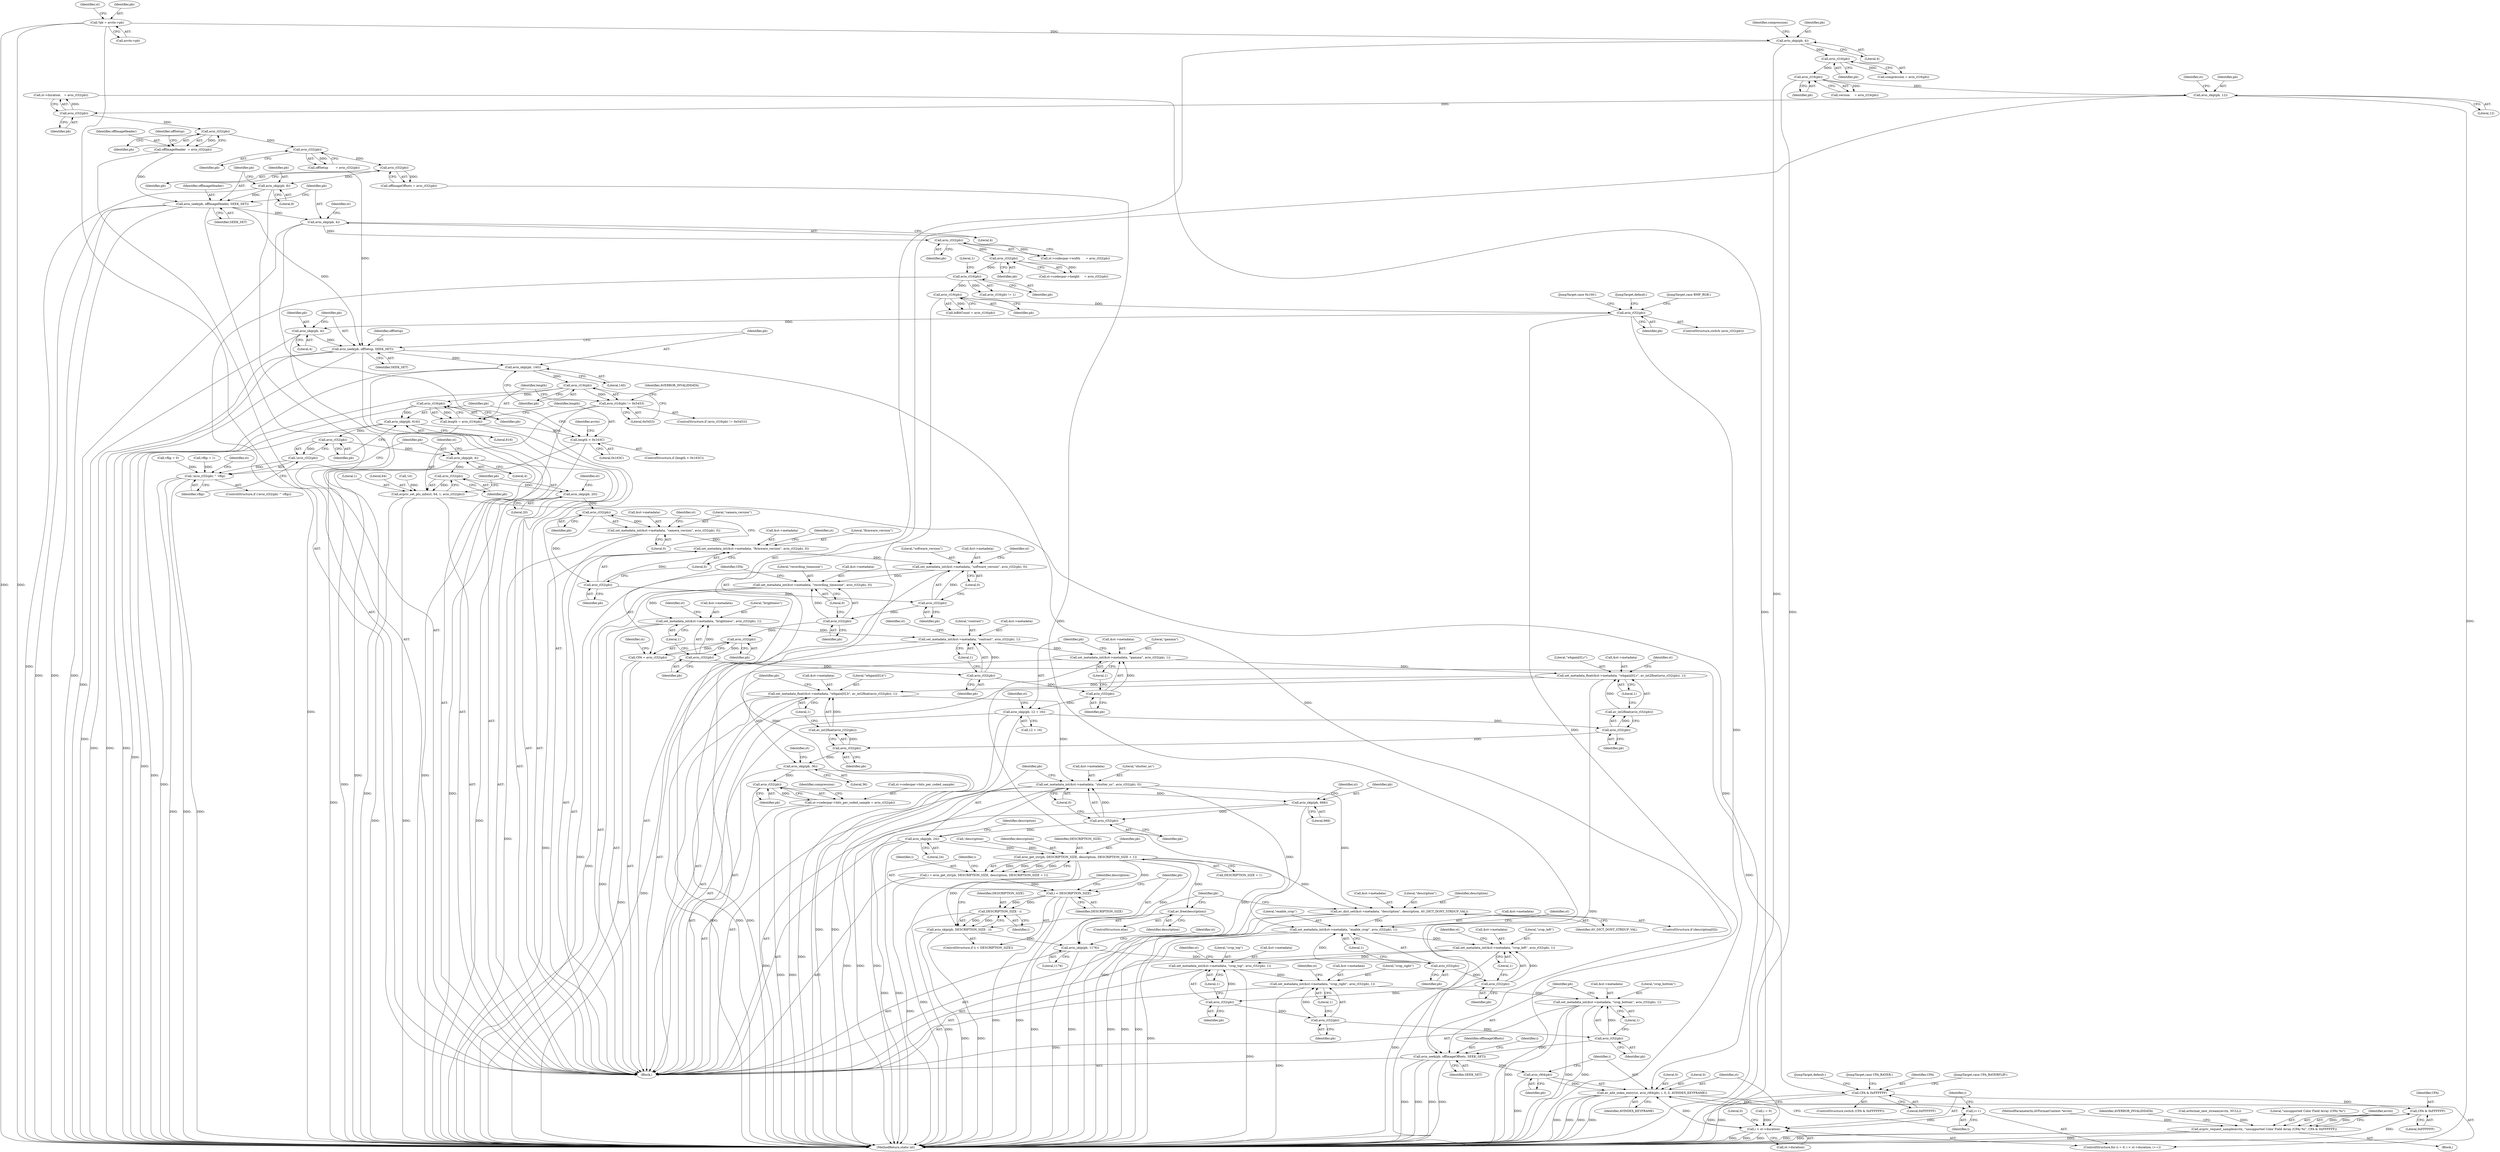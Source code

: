 digraph "1_FFmpeg_7e80b63ecd259d69d383623e75b318bf2bd491f6@pointer" {
"1000308" [label="(Call,avio_skip(pb, 4))"];
"1000278" [label="(Call,avio_rl32(pb))"];
"1000252" [label="(Call,avio_rl16(pb))"];
"1000245" [label="(Call,avio_rl16(pb))"];
"1000241" [label="(Call,avio_rl32(pb))"];
"1000233" [label="(Call,avio_rl32(pb))"];
"1000224" [label="(Call,avio_skip(pb, 4))"];
"1000220" [label="(Call,avio_seek(pb, offImageHeader, SEEK_SET))"];
"1000217" [label="(Call,avio_skip(pb, 8))"];
"1000215" [label="(Call,avio_rl32(pb))"];
"1000211" [label="(Call,avio_rl32(pb))"];
"1000207" [label="(Call,avio_rl32(pb))"];
"1000203" [label="(Call,avio_rl32(pb))"];
"1000196" [label="(Call,avio_skip(pb, 12))"];
"1000183" [label="(Call,avio_rl16(pb))"];
"1000179" [label="(Call,avio_rl16(pb))"];
"1000174" [label="(Call,avio_skip(pb, 4))"];
"1000125" [label="(Call,*pb = avctx->pb)"];
"1000205" [label="(Call,offImageHeader  = avio_rl32(pb))"];
"1000311" [label="(Call,avio_seek(pb, offSetup, SEEK_SET))"];
"1000315" [label="(Call,avio_skip(pb, 140))"];
"1000320" [label="(Call,avio_rl16(pb))"];
"1000319" [label="(Call,avio_rl16(pb) != 0x5453)"];
"1000327" [label="(Call,avio_rl16(pb))"];
"1000325" [label="(Call,length = avio_rl16(pb))"];
"1000330" [label="(Call,length < 0x163C)"];
"1000339" [label="(Call,avio_skip(pb, 616))"];
"1000345" [label="(Call,avio_rl32(pb))"];
"1000344" [label="(Call,!avio_rl32(pb))"];
"1000343" [label="(Call,!avio_rl32(pb) ^ vflip)"];
"1000364" [label="(Call,avio_skip(pb, 4))"];
"1000371" [label="(Call,avio_rl32(pb))"];
"1000367" [label="(Call,avpriv_set_pts_info(st, 64, 1, avio_rl32(pb)))"];
"1000764" [label="(Call,av_add_index_entry(st, avio_rl64(pb), i, 0, 0, AVINDEX_KEYFRAME))"];
"1000762" [label="(Call,i++)"];
"1000757" [label="(Call,i < st->duration)"];
"1000373" [label="(Call,avio_skip(pb, 20))"];
"1000382" [label="(Call,avio_rl32(pb))"];
"1000376" [label="(Call,set_metadata_int(&st->metadata, \"camera_version\", avio_rl32(pb), 0))"];
"1000385" [label="(Call,set_metadata_int(&st->metadata, \"firmware_version\", avio_rl32(pb), 0))"];
"1000394" [label="(Call,set_metadata_int(&st->metadata, \"software_version\", avio_rl32(pb), 0))"];
"1000403" [label="(Call,set_metadata_int(&st->metadata, \"recording_timezone\", avio_rl32(pb), 0))"];
"1000416" [label="(Call,set_metadata_int(&st->metadata, \"brightness\", avio_rl32(pb), 1))"];
"1000425" [label="(Call,set_metadata_int(&st->metadata, \"contrast\", avio_rl32(pb), 1))"];
"1000434" [label="(Call,set_metadata_int(&st->metadata, \"gamma\", avio_rl32(pb), 1))"];
"1000448" [label="(Call,set_metadata_float(&st->metadata, \"wbgain[0].r\", av_int2float(avio_rl32(pb)), 1))"];
"1000458" [label="(Call,set_metadata_float(&st->metadata, \"wbgain[0].b\", av_int2float(avio_rl32(pb)), 1))"];
"1000644" [label="(Call,set_metadata_int(&st->metadata, \"shutter_ns\", avio_rl32(pb), 0))"];
"1000690" [label="(Call,av_dict_set(&st->metadata, \"description\", description, AV_DICT_DONT_STRDUP_VAL))"];
"1000704" [label="(Call,set_metadata_int(&st->metadata, \"enable_crop\", avio_rl32(pb), 1))"];
"1000713" [label="(Call,set_metadata_int(&st->metadata, \"crop_left\", avio_rl32(pb), 1))"];
"1000722" [label="(Call,set_metadata_int(&st->metadata, \"crop_top\", avio_rl32(pb), 1))"];
"1000731" [label="(Call,set_metadata_int(&st->metadata, \"crop_right\", avio_rl32(pb), 1))"];
"1000740" [label="(Call,set_metadata_int(&st->metadata, \"crop_bottom\", avio_rl32(pb), 1))"];
"1000391" [label="(Call,avio_rl32(pb))"];
"1000400" [label="(Call,avio_rl32(pb))"];
"1000409" [label="(Call,avio_rl32(pb))"];
"1000414" [label="(Call,avio_rl32(pb))"];
"1000412" [label="(Call,CFA = avio_rl32(pb))"];
"1000550" [label="(Call,CFA & 0xFFFFFF)"];
"1000628" [label="(Call,CFA & 0xFFFFFF)"];
"1000625" [label="(Call,avpriv_request_sample(avctx, \"unsupported Color Field Array (CFA) %i\", CFA & 0xFFFFFF))"];
"1000422" [label="(Call,avio_rl32(pb))"];
"1000431" [label="(Call,avio_rl32(pb))"];
"1000440" [label="(Call,avio_rl32(pb))"];
"1000443" [label="(Call,avio_skip(pb, 12 + 16))"];
"1000455" [label="(Call,avio_rl32(pb))"];
"1000454" [label="(Call,av_int2float(avio_rl32(pb)))"];
"1000465" [label="(Call,avio_rl32(pb))"];
"1000464" [label="(Call,av_int2float(avio_rl32(pb)))"];
"1000468" [label="(Call,avio_skip(pb, 36))"];
"1000477" [label="(Call,avio_rl32(pb))"];
"1000471" [label="(Call,st->codecpar->bits_per_coded_sample = avio_rl32(pb))"];
"1000641" [label="(Call,avio_skip(pb, 668))"];
"1000650" [label="(Call,avio_rl32(pb))"];
"1000653" [label="(Call,avio_skip(pb, 24))"];
"1000670" [label="(Call,avio_get_str(pb, DESCRIPTION_SIZE, description, DESCRIPTION_SIZE + 1))"];
"1000668" [label="(Call,i = avio_get_str(pb, DESCRIPTION_SIZE, description, DESCRIPTION_SIZE + 1))"];
"1000678" [label="(Call,i < DESCRIPTION_SIZE)"];
"1000683" [label="(Call,DESCRIPTION_SIZE - i)"];
"1000681" [label="(Call,avio_skip(pb, DESCRIPTION_SIZE - i))"];
"1000701" [label="(Call,avio_skip(pb, 1176))"];
"1000710" [label="(Call,avio_rl32(pb))"];
"1000719" [label="(Call,avio_rl32(pb))"];
"1000728" [label="(Call,avio_rl32(pb))"];
"1000737" [label="(Call,avio_rl32(pb))"];
"1000746" [label="(Call,avio_rl32(pb))"];
"1000749" [label="(Call,avio_seek(pb, offImageOffsets, SEEK_SET))"];
"1000766" [label="(Call,avio_rl64(pb))"];
"1000699" [label="(Call,av_free(description))"];
"1000365" [label="(Identifier,pb)"];
"1000711" [label="(Identifier,pb)"];
"1000326" [label="(Identifier,length)"];
"1000382" [label="(Call,avio_rl32(pb))"];
"1000723" [label="(Call,&st->metadata)"];
"1000453" [label="(Literal,\"wbgain[0].r\")"];
"1000391" [label="(Call,avio_rl32(pb))"];
"1000699" [label="(Call,av_free(description))"];
"1000681" [label="(Call,avio_skip(pb, DESCRIPTION_SIZE - i))"];
"1000753" [label="(ControlStructure,for (i = 0; i < st->duration; i++))"];
"1000401" [label="(Identifier,pb)"];
"1000308" [label="(Call,avio_skip(pb, 4))"];
"1000477" [label="(Call,avio_rl32(pb))"];
"1000199" [label="(Call,st->duration    = avio_rl32(pb))"];
"1000672" [label="(Identifier,DESCRIPTION_SIZE)"];
"1000235" [label="(Call,st->codecpar->height     = avio_rl32(pb))"];
"1000464" [label="(Call,av_int2float(avio_rl32(pb)))"];
"1000340" [label="(Identifier,pb)"];
"1000469" [label="(Identifier,pb)"];
"1000197" [label="(Identifier,pb)"];
"1000298" [label="(Call,vflip = 1)"];
"1000371" [label="(Call,avio_rl32(pb))"];
"1000375" [label="(Literal,20)"];
"1000286" [label="(JumpTarget,case 0x100:)"];
"1000180" [label="(Identifier,pb)"];
"1000402" [label="(Literal,0)"];
"1000449" [label="(Call,&st->metadata)"];
"1000127" [label="(Call,avctx->pb)"];
"1000551" [label="(Identifier,CFA)"];
"1000764" [label="(Call,av_add_index_entry(st, avio_rl64(pb), i, 0, 0, AVINDEX_KEYFRAME))"];
"1000451" [label="(Identifier,st)"];
"1000680" [label="(Identifier,DESCRIPTION_SIZE)"];
"1000686" [label="(ControlStructure,if (description[0]))"];
"1000207" [label="(Call,avio_rl32(pb))"];
"1000628" [label="(Call,CFA & 0xFFFFFF)"];
"1000230" [label="(Identifier,st)"];
"1000376" [label="(Call,set_metadata_int(&st->metadata, \"camera_version\", avio_rl32(pb), 0))"];
"1000739" [label="(Literal,1)"];
"1000176" [label="(Literal,4)"];
"1000684" [label="(Identifier,DESCRIPTION_SIZE)"];
"1000691" [label="(Call,&st->metadata)"];
"1000345" [label="(Call,avio_rl32(pb))"];
"1000383" [label="(Identifier,pb)"];
"1000377" [label="(Call,&st->metadata)"];
"1000741" [label="(Call,&st->metadata)"];
"1000470" [label="(Literal,36)"];
"1000175" [label="(Identifier,pb)"];
"1000352" [label="(Identifier,st)"];
"1000713" [label="(Call,set_metadata_int(&st->metadata, \"crop_left\", avio_rl32(pb), 1))"];
"1000734" [label="(Identifier,st)"];
"1000752" [label="(Identifier,SEEK_SET)"];
"1000313" [label="(Identifier,offSetup)"];
"1000415" [label="(Identifier,pb)"];
"1000218" [label="(Identifier,pb)"];
"1000403" [label="(Call,set_metadata_int(&st->metadata, \"recording_timezone\", avio_rl32(pb), 0))"];
"1000330" [label="(Call,length < 0x163C)"];
"1000444" [label="(Identifier,pb)"];
"1000771" [label="(Identifier,AVINDEX_KEYFRAME)"];
"1000749" [label="(Call,avio_seek(pb, offImageOffsets, SEEK_SET))"];
"1000122" [label="(MethodParameterIn,AVFormatContext *avctx)"];
"1000702" [label="(Identifier,pb)"];
"1000712" [label="(Literal,1)"];
"1000688" [label="(Identifier,description)"];
"1000445" [label="(Call,12 + 16)"];
"1000309" [label="(Identifier,pb)"];
"1000314" [label="(Identifier,SEEK_SET)"];
"1000748" [label="(Literal,1)"];
"1000703" [label="(Literal,1176)"];
"1000632" [label="(Identifier,AVERROR_INVALIDDATA)"];
"1000433" [label="(Literal,1)"];
"1000226" [label="(Literal,4)"];
"1000206" [label="(Identifier,offImageHeader)"];
"1000736" [label="(Literal,\"crop_right\")"];
"1000625" [label="(Call,avpriv_request_sample(avctx, \"unsupported Color Field Array (CFA) %i\", CFA & 0xFFFFFF))"];
"1000466" [label="(Identifier,pb)"];
"1000751" [label="(Identifier,offImageOffsets)"];
"1000437" [label="(Identifier,st)"];
"1000277" [label="(ControlStructure,switch (avio_rl32(pb)))"];
"1000705" [label="(Call,&st->metadata)"];
"1000650" [label="(Call,avio_rl32(pb))"];
"1000125" [label="(Call,*pb = avctx->pb)"];
"1000683" [label="(Call,DESCRIPTION_SIZE - i)"];
"1000645" [label="(Call,&st->metadata)"];
"1000455" [label="(Call,avio_rl32(pb))"];
"1000757" [label="(Call,i < st->duration)"];
"1000204" [label="(Identifier,pb)"];
"1000302" [label="(JumpTarget,default:)"];
"1000454" [label="(Call,av_int2float(avio_rl32(pb)))"];
"1000179" [label="(Call,avio_rl16(pb))"];
"1000461" [label="(Identifier,st)"];
"1000421" [label="(Literal,\"brightness\")"];
"1000435" [label="(Call,&st->metadata)"];
"1000630" [label="(Literal,0xFFFFFF)"];
"1000770" [label="(Literal,0)"];
"1000478" [label="(Identifier,pb)"];
"1000144" [label="(Call,avformat_new_stream(avctx, NULL))"];
"1000212" [label="(Identifier,pb)"];
"1000205" [label="(Call,offImageHeader  = avio_rl32(pb))"];
"1000174" [label="(Call,avio_skip(pb, 4))"];
"1000253" [label="(Identifier,pb)"];
"1000311" [label="(Call,avio_seek(pb, offSetup, SEEK_SET))"];
"1000769" [label="(Literal,0)"];
"1000178" [label="(Identifier,compression)"];
"1000413" [label="(Identifier,CFA)"];
"1000319" [label="(Call,avio_rl16(pb) != 0x5453)"];
"1000766" [label="(Call,avio_rl64(pb))"];
"1000422" [label="(Call,avio_rl32(pb))"];
"1000716" [label="(Identifier,st)"];
"1000677" [label="(ControlStructure,if (i < DESCRIPTION_SIZE))"];
"1000774" [label="(MethodReturn,static int)"];
"1000428" [label="(Identifier,st)"];
"1000432" [label="(Identifier,pb)"];
"1000346" [label="(Identifier,pb)"];
"1000746" [label="(Call,avio_rl32(pb))"];
"1000322" [label="(Literal,0x5453)"];
"1000434" [label="(Call,set_metadata_int(&st->metadata, \"gamma\", avio_rl32(pb), 1))"];
"1000459" [label="(Call,&st->metadata)"];
"1000370" [label="(Literal,1)"];
"1000227" [label="(Call,st->codecpar->width      = avio_rl32(pb))"];
"1000216" [label="(Identifier,pb)"];
"1000366" [label="(Literal,4)"];
"1000550" [label="(Call,CFA & 0xFFFFFF)"];
"1000246" [label="(Identifier,pb)"];
"1000224" [label="(Call,avio_skip(pb, 4))"];
"1000222" [label="(Identifier,offImageHeader)"];
"1000481" [label="(Identifier,compression)"];
"1000217" [label="(Call,avio_skip(pb, 8))"];
"1000344" [label="(Call,!avio_rl32(pb))"];
"1000697" [label="(Identifier,AV_DICT_DONT_STRDUP_VAL)"];
"1000730" [label="(Literal,1)"];
"1000642" [label="(Identifier,pb)"];
"1000671" [label="(Identifier,pb)"];
"1000201" [label="(Identifier,st)"];
"1000674" [label="(Call,DESCRIPTION_SIZE + 1)"];
"1000669" [label="(Identifier,i)"];
"1000234" [label="(Identifier,pb)"];
"1000209" [label="(Call,offSetup        = avio_rl32(pb))"];
"1000682" [label="(Identifier,pb)"];
"1000329" [label="(ControlStructure,if (length < 0x163C))"];
"1000719" [label="(Call,avio_rl32(pb))"];
"1000393" [label="(Literal,0)"];
"1000731" [label="(Call,set_metadata_int(&st->metadata, \"crop_right\", avio_rl32(pb), 1))"];
"1000143" [label="(Identifier,st)"];
"1000589" [label="(JumpTarget,case CFA_BAYERFLIP:)"];
"1000386" [label="(Call,&st->metadata)"];
"1000430" [label="(Literal,\"contrast\")"];
"1000126" [label="(Identifier,pb)"];
"1000373" [label="(Call,avio_skip(pb, 20))"];
"1000710" [label="(Call,avio_rl32(pb))"];
"1000474" [label="(Identifier,st)"];
"1000448" [label="(Call,set_metadata_float(&st->metadata, \"wbgain[0].r\", av_int2float(avio_rl32(pb)), 1))"];
"1000765" [label="(Identifier,st)"];
"1000750" [label="(Identifier,pb)"];
"1000417" [label="(Call,&st->metadata)"];
"1000695" [label="(Literal,\"description\")"];
"1000414" [label="(Call,avio_rl32(pb))"];
"1000324" [label="(Identifier,AVERROR_INVALIDDATA)"];
"1000740" [label="(Call,set_metadata_int(&st->metadata, \"crop_bottom\", avio_rl32(pb), 1))"];
"1000385" [label="(Call,set_metadata_int(&st->metadata, \"firmware_version\", avio_rl32(pb), 0))"];
"1000184" [label="(Identifier,pb)"];
"1000644" [label="(Call,set_metadata_int(&st->metadata, \"shutter_ns\", avio_rl32(pb), 0))"];
"1000312" [label="(Identifier,pb)"];
"1000767" [label="(Identifier,pb)"];
"1000763" [label="(Identifier,i)"];
"1000463" [label="(Literal,\"wbgain[0].b\")"];
"1000439" [label="(Literal,\"gamma\")"];
"1000443" [label="(Call,avio_skip(pb, 12 + 16))"];
"1000395" [label="(Call,&st->metadata)"];
"1000279" [label="(Identifier,pb)"];
"1000368" [label="(Identifier,st)"];
"1000244" [label="(Call,avio_rl16(pb) != 1)"];
"1000690" [label="(Call,av_dict_set(&st->metadata, \"description\", description, AV_DICT_DONT_STRDUP_VAL))"];
"1000663" [label="(Call,!description)"];
"1000685" [label="(Identifier,i)"];
"1000392" [label="(Identifier,pb)"];
"1000221" [label="(Identifier,pb)"];
"1000315" [label="(Call,avio_skip(pb, 140))"];
"1000332" [label="(Literal,0x163C)"];
"1000425" [label="(Call,set_metadata_int(&st->metadata, \"contrast\", avio_rl32(pb), 1))"];
"1000696" [label="(Identifier,description)"];
"1000722" [label="(Call,set_metadata_int(&st->metadata, \"crop_top\", avio_rl32(pb), 1))"];
"1000325" [label="(Call,length = avio_rl16(pb))"];
"1000743" [label="(Identifier,st)"];
"1000426" [label="(Call,&st->metadata)"];
"1000328" [label="(Identifier,pb)"];
"1000379" [label="(Identifier,st)"];
"1000431" [label="(Call,avio_rl32(pb))"];
"1000629" [label="(Identifier,CFA)"];
"1000411" [label="(Literal,0)"];
"1000701" [label="(Call,avio_skip(pb, 1176))"];
"1000408" [label="(Literal,\"recording_timezone\")"];
"1000208" [label="(Identifier,pb)"];
"1000342" [label="(ControlStructure,if (!avio_rl32(pb) ^ vflip))"];
"1000320" [label="(Call,avio_rl16(pb))"];
"1000457" [label="(Literal,1)"];
"1000419" [label="(Identifier,st)"];
"1000211" [label="(Call,avio_rl32(pb))"];
"1000406" [label="(Identifier,st)"];
"1000627" [label="(Literal,\"unsupported Color Field Array (CFA) %i\")"];
"1000241" [label="(Call,avio_rl32(pb))"];
"1000704" [label="(Call,set_metadata_int(&st->metadata, \"enable_crop\", avio_rl32(pb), 1))"];
"1000626" [label="(Identifier,avctx)"];
"1000400" [label="(Call,avio_rl32(pb))"];
"1000335" [label="(Identifier,avctx)"];
"1000198" [label="(Literal,12)"];
"1000721" [label="(Literal,1)"];
"1000310" [label="(Literal,4)"];
"1000183" [label="(Call,avio_rl16(pb))"];
"1000210" [label="(Identifier,offSetup)"];
"1000718" [label="(Literal,\"crop_left\")"];
"1000725" [label="(Identifier,st)"];
"1000670" [label="(Call,avio_get_str(pb, DESCRIPTION_SIZE, description, DESCRIPTION_SIZE + 1))"];
"1000317" [label="(Literal,140)"];
"1000442" [label="(Literal,1)"];
"1000673" [label="(Identifier,description)"];
"1000364" [label="(Call,avio_skip(pb, 4))"];
"1000203" [label="(Call,avio_rl32(pb))"];
"1000252" [label="(Call,avio_rl16(pb))"];
"1000233" [label="(Call,avio_rl32(pb))"];
"1000177" [label="(Call,compression = avio_rl16(pb))"];
"1000423" [label="(Identifier,pb)"];
"1000316" [label="(Identifier,pb)"];
"1000397" [label="(Identifier,st)"];
"1000768" [label="(Identifier,i)"];
"1000720" [label="(Identifier,pb)"];
"1000624" [label="(JumpTarget,default:)"];
"1000709" [label="(Literal,\"enable_crop\")"];
"1000549" [label="(ControlStructure,switch (CFA & 0xFFFFFF))"];
"1000468" [label="(Call,avio_skip(pb, 36))"];
"1000399" [label="(Literal,\"software_version\")"];
"1000762" [label="(Call,i++)"];
"1000643" [label="(Literal,668)"];
"1000700" [label="(Identifier,description)"];
"1000729" [label="(Identifier,pb)"];
"1000327" [label="(Call,avio_rl16(pb))"];
"1000773" [label="(Literal,0)"];
"1000343" [label="(Call,!avio_rl32(pb) ^ vflip)"];
"1000456" [label="(Identifier,pb)"];
"1000641" [label="(Call,avio_skip(pb, 668))"];
"1000471" [label="(Call,st->codecpar->bits_per_coded_sample = avio_rl32(pb))"];
"1000247" [label="(Literal,1)"];
"1000220" [label="(Call,avio_seek(pb, offImageHeader, SEEK_SET))"];
"1000394" [label="(Call,set_metadata_int(&st->metadata, \"software_version\", avio_rl32(pb), 0))"];
"1000219" [label="(Literal,8)"];
"1000652" [label="(Literal,0)"];
"1000727" [label="(Literal,\"crop_top\")"];
"1000410" [label="(Identifier,pb)"];
"1000655" [label="(Literal,24)"];
"1000465" [label="(Call,avio_rl32(pb))"];
"1000223" [label="(Identifier,SEEK_SET)"];
"1000654" [label="(Identifier,pb)"];
"1000278" [label="(Call,avio_rl32(pb))"];
"1000242" [label="(Identifier,pb)"];
"1000347" [label="(Identifier,vflip)"];
"1000554" [label="(JumpTarget,case CFA_BAYER:)"];
"1000196" [label="(Call,avio_skip(pb, 12))"];
"1000225" [label="(Identifier,pb)"];
"1000714" [label="(Call,&st->metadata)"];
"1000369" [label="(Literal,64)"];
"1000649" [label="(Literal,\"shutter_ns\")"];
"1000657" [label="(Identifier,description)"];
"1000647" [label="(Identifier,st)"];
"1000213" [label="(Call,offImageOffsets = avio_rl32(pb))"];
"1000440" [label="(Call,avio_rl32(pb))"];
"1000651" [label="(Identifier,pb)"];
"1000668" [label="(Call,i = avio_get_str(pb, DESCRIPTION_SIZE, description, DESCRIPTION_SIZE + 1))"];
"1000759" [label="(Call,st->duration)"];
"1000123" [label="(Block,)"];
"1000424" [label="(Literal,1)"];
"1000553" [label="(Block,)"];
"1000754" [label="(Call,i = 0)"];
"1000738" [label="(Identifier,pb)"];
"1000388" [label="(Identifier,st)"];
"1000552" [label="(Literal,0xFFFFFF)"];
"1000318" [label="(ControlStructure,if (avio_rl16(pb) != 0x5453))"];
"1000281" [label="(JumpTarget,case BMP_RGB:)"];
"1000390" [label="(Literal,\"firmware_version\")"];
"1000728" [label="(Call,avio_rl32(pb))"];
"1000441" [label="(Identifier,pb)"];
"1000679" [label="(Identifier,i)"];
"1000367" [label="(Call,avpriv_set_pts_info(st, 64, 1, avio_rl32(pb)))"];
"1000707" [label="(Identifier,st)"];
"1000282" [label="(Call,vflip = 0)"];
"1000339" [label="(Call,avio_skip(pb, 616))"];
"1000467" [label="(Literal,1)"];
"1000698" [label="(ControlStructure,else)"];
"1000472" [label="(Call,st->codecpar->bits_per_coded_sample)"];
"1000372" [label="(Identifier,pb)"];
"1000458" [label="(Call,set_metadata_float(&st->metadata, \"wbgain[0].b\", av_int2float(avio_rl32(pb)), 1))"];
"1000745" [label="(Literal,\"crop_bottom\")"];
"1000181" [label="(Call,version     = avio_rl16(pb))"];
"1000321" [label="(Identifier,pb)"];
"1000341" [label="(Literal,616)"];
"1000245" [label="(Call,avio_rl16(pb))"];
"1000384" [label="(Literal,0)"];
"1000381" [label="(Literal,\"camera_version\")"];
"1000404" [label="(Call,&st->metadata)"];
"1000250" [label="(Call,biBitCount = avio_rl16(pb))"];
"1000148" [label="(Call,!st)"];
"1000732" [label="(Call,&st->metadata)"];
"1000678" [label="(Call,i < DESCRIPTION_SIZE)"];
"1000331" [label="(Identifier,length)"];
"1000747" [label="(Identifier,pb)"];
"1000416" [label="(Call,set_metadata_int(&st->metadata, \"brightness\", avio_rl32(pb), 1))"];
"1000412" [label="(Call,CFA = avio_rl32(pb))"];
"1000758" [label="(Identifier,i)"];
"1000409" [label="(Call,avio_rl32(pb))"];
"1000737" [label="(Call,avio_rl32(pb))"];
"1000215" [label="(Call,avio_rl32(pb))"];
"1000653" [label="(Call,avio_skip(pb, 24))"];
"1000755" [label="(Identifier,i)"];
"1000374" [label="(Identifier,pb)"];
"1000308" -> "1000123"  [label="AST: "];
"1000308" -> "1000310"  [label="CFG: "];
"1000309" -> "1000308"  [label="AST: "];
"1000310" -> "1000308"  [label="AST: "];
"1000312" -> "1000308"  [label="CFG: "];
"1000308" -> "1000774"  [label="DDG: "];
"1000278" -> "1000308"  [label="DDG: "];
"1000308" -> "1000311"  [label="DDG: "];
"1000278" -> "1000277"  [label="AST: "];
"1000278" -> "1000279"  [label="CFG: "];
"1000279" -> "1000278"  [label="AST: "];
"1000281" -> "1000278"  [label="CFG: "];
"1000286" -> "1000278"  [label="CFG: "];
"1000302" -> "1000278"  [label="CFG: "];
"1000278" -> "1000774"  [label="DDG: "];
"1000278" -> "1000774"  [label="DDG: "];
"1000252" -> "1000278"  [label="DDG: "];
"1000252" -> "1000250"  [label="AST: "];
"1000252" -> "1000253"  [label="CFG: "];
"1000253" -> "1000252"  [label="AST: "];
"1000250" -> "1000252"  [label="CFG: "];
"1000252" -> "1000774"  [label="DDG: "];
"1000252" -> "1000250"  [label="DDG: "];
"1000245" -> "1000252"  [label="DDG: "];
"1000245" -> "1000244"  [label="AST: "];
"1000245" -> "1000246"  [label="CFG: "];
"1000246" -> "1000245"  [label="AST: "];
"1000247" -> "1000245"  [label="CFG: "];
"1000245" -> "1000774"  [label="DDG: "];
"1000245" -> "1000244"  [label="DDG: "];
"1000241" -> "1000245"  [label="DDG: "];
"1000241" -> "1000235"  [label="AST: "];
"1000241" -> "1000242"  [label="CFG: "];
"1000242" -> "1000241"  [label="AST: "];
"1000235" -> "1000241"  [label="CFG: "];
"1000241" -> "1000235"  [label="DDG: "];
"1000233" -> "1000241"  [label="DDG: "];
"1000233" -> "1000227"  [label="AST: "];
"1000233" -> "1000234"  [label="CFG: "];
"1000234" -> "1000233"  [label="AST: "];
"1000227" -> "1000233"  [label="CFG: "];
"1000233" -> "1000227"  [label="DDG: "];
"1000224" -> "1000233"  [label="DDG: "];
"1000224" -> "1000123"  [label="AST: "];
"1000224" -> "1000226"  [label="CFG: "];
"1000225" -> "1000224"  [label="AST: "];
"1000226" -> "1000224"  [label="AST: "];
"1000230" -> "1000224"  [label="CFG: "];
"1000224" -> "1000774"  [label="DDG: "];
"1000220" -> "1000224"  [label="DDG: "];
"1000220" -> "1000123"  [label="AST: "];
"1000220" -> "1000223"  [label="CFG: "];
"1000221" -> "1000220"  [label="AST: "];
"1000222" -> "1000220"  [label="AST: "];
"1000223" -> "1000220"  [label="AST: "];
"1000225" -> "1000220"  [label="CFG: "];
"1000220" -> "1000774"  [label="DDG: "];
"1000220" -> "1000774"  [label="DDG: "];
"1000220" -> "1000774"  [label="DDG: "];
"1000217" -> "1000220"  [label="DDG: "];
"1000205" -> "1000220"  [label="DDG: "];
"1000220" -> "1000311"  [label="DDG: "];
"1000217" -> "1000123"  [label="AST: "];
"1000217" -> "1000219"  [label="CFG: "];
"1000218" -> "1000217"  [label="AST: "];
"1000219" -> "1000217"  [label="AST: "];
"1000221" -> "1000217"  [label="CFG: "];
"1000217" -> "1000774"  [label="DDG: "];
"1000215" -> "1000217"  [label="DDG: "];
"1000215" -> "1000213"  [label="AST: "];
"1000215" -> "1000216"  [label="CFG: "];
"1000216" -> "1000215"  [label="AST: "];
"1000213" -> "1000215"  [label="CFG: "];
"1000215" -> "1000213"  [label="DDG: "];
"1000211" -> "1000215"  [label="DDG: "];
"1000211" -> "1000209"  [label="AST: "];
"1000211" -> "1000212"  [label="CFG: "];
"1000212" -> "1000211"  [label="AST: "];
"1000209" -> "1000211"  [label="CFG: "];
"1000211" -> "1000209"  [label="DDG: "];
"1000207" -> "1000211"  [label="DDG: "];
"1000207" -> "1000205"  [label="AST: "];
"1000207" -> "1000208"  [label="CFG: "];
"1000208" -> "1000207"  [label="AST: "];
"1000205" -> "1000207"  [label="CFG: "];
"1000207" -> "1000205"  [label="DDG: "];
"1000203" -> "1000207"  [label="DDG: "];
"1000203" -> "1000199"  [label="AST: "];
"1000203" -> "1000204"  [label="CFG: "];
"1000204" -> "1000203"  [label="AST: "];
"1000199" -> "1000203"  [label="CFG: "];
"1000203" -> "1000199"  [label="DDG: "];
"1000196" -> "1000203"  [label="DDG: "];
"1000196" -> "1000123"  [label="AST: "];
"1000196" -> "1000198"  [label="CFG: "];
"1000197" -> "1000196"  [label="AST: "];
"1000198" -> "1000196"  [label="AST: "];
"1000201" -> "1000196"  [label="CFG: "];
"1000196" -> "1000774"  [label="DDG: "];
"1000183" -> "1000196"  [label="DDG: "];
"1000183" -> "1000181"  [label="AST: "];
"1000183" -> "1000184"  [label="CFG: "];
"1000184" -> "1000183"  [label="AST: "];
"1000181" -> "1000183"  [label="CFG: "];
"1000183" -> "1000774"  [label="DDG: "];
"1000183" -> "1000181"  [label="DDG: "];
"1000179" -> "1000183"  [label="DDG: "];
"1000179" -> "1000177"  [label="AST: "];
"1000179" -> "1000180"  [label="CFG: "];
"1000180" -> "1000179"  [label="AST: "];
"1000177" -> "1000179"  [label="CFG: "];
"1000179" -> "1000177"  [label="DDG: "];
"1000174" -> "1000179"  [label="DDG: "];
"1000174" -> "1000123"  [label="AST: "];
"1000174" -> "1000176"  [label="CFG: "];
"1000175" -> "1000174"  [label="AST: "];
"1000176" -> "1000174"  [label="AST: "];
"1000178" -> "1000174"  [label="CFG: "];
"1000174" -> "1000774"  [label="DDG: "];
"1000125" -> "1000174"  [label="DDG: "];
"1000125" -> "1000123"  [label="AST: "];
"1000125" -> "1000127"  [label="CFG: "];
"1000126" -> "1000125"  [label="AST: "];
"1000127" -> "1000125"  [label="AST: "];
"1000143" -> "1000125"  [label="CFG: "];
"1000125" -> "1000774"  [label="DDG: "];
"1000125" -> "1000774"  [label="DDG: "];
"1000205" -> "1000123"  [label="AST: "];
"1000206" -> "1000205"  [label="AST: "];
"1000210" -> "1000205"  [label="CFG: "];
"1000311" -> "1000123"  [label="AST: "];
"1000311" -> "1000314"  [label="CFG: "];
"1000312" -> "1000311"  [label="AST: "];
"1000313" -> "1000311"  [label="AST: "];
"1000314" -> "1000311"  [label="AST: "];
"1000316" -> "1000311"  [label="CFG: "];
"1000311" -> "1000774"  [label="DDG: "];
"1000311" -> "1000774"  [label="DDG: "];
"1000311" -> "1000774"  [label="DDG: "];
"1000209" -> "1000311"  [label="DDG: "];
"1000311" -> "1000315"  [label="DDG: "];
"1000311" -> "1000749"  [label="DDG: "];
"1000315" -> "1000123"  [label="AST: "];
"1000315" -> "1000317"  [label="CFG: "];
"1000316" -> "1000315"  [label="AST: "];
"1000317" -> "1000315"  [label="AST: "];
"1000321" -> "1000315"  [label="CFG: "];
"1000315" -> "1000774"  [label="DDG: "];
"1000315" -> "1000320"  [label="DDG: "];
"1000320" -> "1000319"  [label="AST: "];
"1000320" -> "1000321"  [label="CFG: "];
"1000321" -> "1000320"  [label="AST: "];
"1000322" -> "1000320"  [label="CFG: "];
"1000320" -> "1000774"  [label="DDG: "];
"1000320" -> "1000319"  [label="DDG: "];
"1000320" -> "1000327"  [label="DDG: "];
"1000319" -> "1000318"  [label="AST: "];
"1000319" -> "1000322"  [label="CFG: "];
"1000322" -> "1000319"  [label="AST: "];
"1000324" -> "1000319"  [label="CFG: "];
"1000326" -> "1000319"  [label="CFG: "];
"1000319" -> "1000774"  [label="DDG: "];
"1000319" -> "1000774"  [label="DDG: "];
"1000327" -> "1000325"  [label="AST: "];
"1000327" -> "1000328"  [label="CFG: "];
"1000328" -> "1000327"  [label="AST: "];
"1000325" -> "1000327"  [label="CFG: "];
"1000327" -> "1000774"  [label="DDG: "];
"1000327" -> "1000325"  [label="DDG: "];
"1000327" -> "1000339"  [label="DDG: "];
"1000325" -> "1000123"  [label="AST: "];
"1000326" -> "1000325"  [label="AST: "];
"1000331" -> "1000325"  [label="CFG: "];
"1000325" -> "1000774"  [label="DDG: "];
"1000325" -> "1000330"  [label="DDG: "];
"1000330" -> "1000329"  [label="AST: "];
"1000330" -> "1000332"  [label="CFG: "];
"1000331" -> "1000330"  [label="AST: "];
"1000332" -> "1000330"  [label="AST: "];
"1000335" -> "1000330"  [label="CFG: "];
"1000340" -> "1000330"  [label="CFG: "];
"1000330" -> "1000774"  [label="DDG: "];
"1000330" -> "1000774"  [label="DDG: "];
"1000339" -> "1000123"  [label="AST: "];
"1000339" -> "1000341"  [label="CFG: "];
"1000340" -> "1000339"  [label="AST: "];
"1000341" -> "1000339"  [label="AST: "];
"1000346" -> "1000339"  [label="CFG: "];
"1000339" -> "1000774"  [label="DDG: "];
"1000339" -> "1000345"  [label="DDG: "];
"1000345" -> "1000344"  [label="AST: "];
"1000345" -> "1000346"  [label="CFG: "];
"1000346" -> "1000345"  [label="AST: "];
"1000344" -> "1000345"  [label="CFG: "];
"1000345" -> "1000344"  [label="DDG: "];
"1000345" -> "1000364"  [label="DDG: "];
"1000344" -> "1000343"  [label="AST: "];
"1000347" -> "1000344"  [label="CFG: "];
"1000344" -> "1000343"  [label="DDG: "];
"1000343" -> "1000342"  [label="AST: "];
"1000343" -> "1000347"  [label="CFG: "];
"1000347" -> "1000343"  [label="AST: "];
"1000352" -> "1000343"  [label="CFG: "];
"1000365" -> "1000343"  [label="CFG: "];
"1000343" -> "1000774"  [label="DDG: "];
"1000343" -> "1000774"  [label="DDG: "];
"1000343" -> "1000774"  [label="DDG: "];
"1000298" -> "1000343"  [label="DDG: "];
"1000282" -> "1000343"  [label="DDG: "];
"1000364" -> "1000123"  [label="AST: "];
"1000364" -> "1000366"  [label="CFG: "];
"1000365" -> "1000364"  [label="AST: "];
"1000366" -> "1000364"  [label="AST: "];
"1000368" -> "1000364"  [label="CFG: "];
"1000364" -> "1000774"  [label="DDG: "];
"1000364" -> "1000371"  [label="DDG: "];
"1000371" -> "1000367"  [label="AST: "];
"1000371" -> "1000372"  [label="CFG: "];
"1000372" -> "1000371"  [label="AST: "];
"1000367" -> "1000371"  [label="CFG: "];
"1000371" -> "1000367"  [label="DDG: "];
"1000371" -> "1000373"  [label="DDG: "];
"1000367" -> "1000123"  [label="AST: "];
"1000368" -> "1000367"  [label="AST: "];
"1000369" -> "1000367"  [label="AST: "];
"1000370" -> "1000367"  [label="AST: "];
"1000374" -> "1000367"  [label="CFG: "];
"1000367" -> "1000774"  [label="DDG: "];
"1000367" -> "1000774"  [label="DDG: "];
"1000148" -> "1000367"  [label="DDG: "];
"1000367" -> "1000764"  [label="DDG: "];
"1000764" -> "1000753"  [label="AST: "];
"1000764" -> "1000771"  [label="CFG: "];
"1000765" -> "1000764"  [label="AST: "];
"1000766" -> "1000764"  [label="AST: "];
"1000768" -> "1000764"  [label="AST: "];
"1000769" -> "1000764"  [label="AST: "];
"1000770" -> "1000764"  [label="AST: "];
"1000771" -> "1000764"  [label="AST: "];
"1000763" -> "1000764"  [label="CFG: "];
"1000764" -> "1000774"  [label="DDG: "];
"1000764" -> "1000774"  [label="DDG: "];
"1000764" -> "1000774"  [label="DDG: "];
"1000764" -> "1000774"  [label="DDG: "];
"1000764" -> "1000762"  [label="DDG: "];
"1000766" -> "1000764"  [label="DDG: "];
"1000757" -> "1000764"  [label="DDG: "];
"1000762" -> "1000753"  [label="AST: "];
"1000762" -> "1000763"  [label="CFG: "];
"1000763" -> "1000762"  [label="AST: "];
"1000758" -> "1000762"  [label="CFG: "];
"1000762" -> "1000757"  [label="DDG: "];
"1000757" -> "1000753"  [label="AST: "];
"1000757" -> "1000759"  [label="CFG: "];
"1000758" -> "1000757"  [label="AST: "];
"1000759" -> "1000757"  [label="AST: "];
"1000765" -> "1000757"  [label="CFG: "];
"1000773" -> "1000757"  [label="CFG: "];
"1000757" -> "1000774"  [label="DDG: "];
"1000757" -> "1000774"  [label="DDG: "];
"1000757" -> "1000774"  [label="DDG: "];
"1000754" -> "1000757"  [label="DDG: "];
"1000199" -> "1000757"  [label="DDG: "];
"1000373" -> "1000123"  [label="AST: "];
"1000373" -> "1000375"  [label="CFG: "];
"1000374" -> "1000373"  [label="AST: "];
"1000375" -> "1000373"  [label="AST: "];
"1000379" -> "1000373"  [label="CFG: "];
"1000373" -> "1000774"  [label="DDG: "];
"1000373" -> "1000382"  [label="DDG: "];
"1000382" -> "1000376"  [label="AST: "];
"1000382" -> "1000383"  [label="CFG: "];
"1000383" -> "1000382"  [label="AST: "];
"1000384" -> "1000382"  [label="CFG: "];
"1000382" -> "1000376"  [label="DDG: "];
"1000382" -> "1000391"  [label="DDG: "];
"1000376" -> "1000123"  [label="AST: "];
"1000376" -> "1000384"  [label="CFG: "];
"1000377" -> "1000376"  [label="AST: "];
"1000381" -> "1000376"  [label="AST: "];
"1000384" -> "1000376"  [label="AST: "];
"1000388" -> "1000376"  [label="CFG: "];
"1000376" -> "1000774"  [label="DDG: "];
"1000376" -> "1000385"  [label="DDG: "];
"1000385" -> "1000123"  [label="AST: "];
"1000385" -> "1000393"  [label="CFG: "];
"1000386" -> "1000385"  [label="AST: "];
"1000390" -> "1000385"  [label="AST: "];
"1000391" -> "1000385"  [label="AST: "];
"1000393" -> "1000385"  [label="AST: "];
"1000397" -> "1000385"  [label="CFG: "];
"1000385" -> "1000774"  [label="DDG: "];
"1000391" -> "1000385"  [label="DDG: "];
"1000385" -> "1000394"  [label="DDG: "];
"1000394" -> "1000123"  [label="AST: "];
"1000394" -> "1000402"  [label="CFG: "];
"1000395" -> "1000394"  [label="AST: "];
"1000399" -> "1000394"  [label="AST: "];
"1000400" -> "1000394"  [label="AST: "];
"1000402" -> "1000394"  [label="AST: "];
"1000406" -> "1000394"  [label="CFG: "];
"1000394" -> "1000774"  [label="DDG: "];
"1000400" -> "1000394"  [label="DDG: "];
"1000394" -> "1000403"  [label="DDG: "];
"1000403" -> "1000123"  [label="AST: "];
"1000403" -> "1000411"  [label="CFG: "];
"1000404" -> "1000403"  [label="AST: "];
"1000408" -> "1000403"  [label="AST: "];
"1000409" -> "1000403"  [label="AST: "];
"1000411" -> "1000403"  [label="AST: "];
"1000413" -> "1000403"  [label="CFG: "];
"1000403" -> "1000774"  [label="DDG: "];
"1000409" -> "1000403"  [label="DDG: "];
"1000403" -> "1000416"  [label="DDG: "];
"1000416" -> "1000123"  [label="AST: "];
"1000416" -> "1000424"  [label="CFG: "];
"1000417" -> "1000416"  [label="AST: "];
"1000421" -> "1000416"  [label="AST: "];
"1000422" -> "1000416"  [label="AST: "];
"1000424" -> "1000416"  [label="AST: "];
"1000428" -> "1000416"  [label="CFG: "];
"1000416" -> "1000774"  [label="DDG: "];
"1000422" -> "1000416"  [label="DDG: "];
"1000416" -> "1000425"  [label="DDG: "];
"1000425" -> "1000123"  [label="AST: "];
"1000425" -> "1000433"  [label="CFG: "];
"1000426" -> "1000425"  [label="AST: "];
"1000430" -> "1000425"  [label="AST: "];
"1000431" -> "1000425"  [label="AST: "];
"1000433" -> "1000425"  [label="AST: "];
"1000437" -> "1000425"  [label="CFG: "];
"1000425" -> "1000774"  [label="DDG: "];
"1000431" -> "1000425"  [label="DDG: "];
"1000425" -> "1000434"  [label="DDG: "];
"1000434" -> "1000123"  [label="AST: "];
"1000434" -> "1000442"  [label="CFG: "];
"1000435" -> "1000434"  [label="AST: "];
"1000439" -> "1000434"  [label="AST: "];
"1000440" -> "1000434"  [label="AST: "];
"1000442" -> "1000434"  [label="AST: "];
"1000444" -> "1000434"  [label="CFG: "];
"1000434" -> "1000774"  [label="DDG: "];
"1000440" -> "1000434"  [label="DDG: "];
"1000434" -> "1000448"  [label="DDG: "];
"1000448" -> "1000123"  [label="AST: "];
"1000448" -> "1000457"  [label="CFG: "];
"1000449" -> "1000448"  [label="AST: "];
"1000453" -> "1000448"  [label="AST: "];
"1000454" -> "1000448"  [label="AST: "];
"1000457" -> "1000448"  [label="AST: "];
"1000461" -> "1000448"  [label="CFG: "];
"1000448" -> "1000774"  [label="DDG: "];
"1000454" -> "1000448"  [label="DDG: "];
"1000448" -> "1000458"  [label="DDG: "];
"1000458" -> "1000123"  [label="AST: "];
"1000458" -> "1000467"  [label="CFG: "];
"1000459" -> "1000458"  [label="AST: "];
"1000463" -> "1000458"  [label="AST: "];
"1000464" -> "1000458"  [label="AST: "];
"1000467" -> "1000458"  [label="AST: "];
"1000469" -> "1000458"  [label="CFG: "];
"1000458" -> "1000774"  [label="DDG: "];
"1000458" -> "1000774"  [label="DDG: "];
"1000458" -> "1000774"  [label="DDG: "];
"1000464" -> "1000458"  [label="DDG: "];
"1000458" -> "1000644"  [label="DDG: "];
"1000644" -> "1000123"  [label="AST: "];
"1000644" -> "1000652"  [label="CFG: "];
"1000645" -> "1000644"  [label="AST: "];
"1000649" -> "1000644"  [label="AST: "];
"1000650" -> "1000644"  [label="AST: "];
"1000652" -> "1000644"  [label="AST: "];
"1000654" -> "1000644"  [label="CFG: "];
"1000644" -> "1000774"  [label="DDG: "];
"1000644" -> "1000774"  [label="DDG: "];
"1000644" -> "1000774"  [label="DDG: "];
"1000650" -> "1000644"  [label="DDG: "];
"1000644" -> "1000690"  [label="DDG: "];
"1000644" -> "1000704"  [label="DDG: "];
"1000690" -> "1000686"  [label="AST: "];
"1000690" -> "1000697"  [label="CFG: "];
"1000691" -> "1000690"  [label="AST: "];
"1000695" -> "1000690"  [label="AST: "];
"1000696" -> "1000690"  [label="AST: "];
"1000697" -> "1000690"  [label="AST: "];
"1000702" -> "1000690"  [label="CFG: "];
"1000690" -> "1000774"  [label="DDG: "];
"1000690" -> "1000774"  [label="DDG: "];
"1000690" -> "1000774"  [label="DDG: "];
"1000670" -> "1000690"  [label="DDG: "];
"1000690" -> "1000704"  [label="DDG: "];
"1000704" -> "1000123"  [label="AST: "];
"1000704" -> "1000712"  [label="CFG: "];
"1000705" -> "1000704"  [label="AST: "];
"1000709" -> "1000704"  [label="AST: "];
"1000710" -> "1000704"  [label="AST: "];
"1000712" -> "1000704"  [label="AST: "];
"1000716" -> "1000704"  [label="CFG: "];
"1000704" -> "1000774"  [label="DDG: "];
"1000710" -> "1000704"  [label="DDG: "];
"1000704" -> "1000713"  [label="DDG: "];
"1000713" -> "1000123"  [label="AST: "];
"1000713" -> "1000721"  [label="CFG: "];
"1000714" -> "1000713"  [label="AST: "];
"1000718" -> "1000713"  [label="AST: "];
"1000719" -> "1000713"  [label="AST: "];
"1000721" -> "1000713"  [label="AST: "];
"1000725" -> "1000713"  [label="CFG: "];
"1000713" -> "1000774"  [label="DDG: "];
"1000719" -> "1000713"  [label="DDG: "];
"1000713" -> "1000722"  [label="DDG: "];
"1000722" -> "1000123"  [label="AST: "];
"1000722" -> "1000730"  [label="CFG: "];
"1000723" -> "1000722"  [label="AST: "];
"1000727" -> "1000722"  [label="AST: "];
"1000728" -> "1000722"  [label="AST: "];
"1000730" -> "1000722"  [label="AST: "];
"1000734" -> "1000722"  [label="CFG: "];
"1000722" -> "1000774"  [label="DDG: "];
"1000728" -> "1000722"  [label="DDG: "];
"1000722" -> "1000731"  [label="DDG: "];
"1000731" -> "1000123"  [label="AST: "];
"1000731" -> "1000739"  [label="CFG: "];
"1000732" -> "1000731"  [label="AST: "];
"1000736" -> "1000731"  [label="AST: "];
"1000737" -> "1000731"  [label="AST: "];
"1000739" -> "1000731"  [label="AST: "];
"1000743" -> "1000731"  [label="CFG: "];
"1000731" -> "1000774"  [label="DDG: "];
"1000737" -> "1000731"  [label="DDG: "];
"1000731" -> "1000740"  [label="DDG: "];
"1000740" -> "1000123"  [label="AST: "];
"1000740" -> "1000748"  [label="CFG: "];
"1000741" -> "1000740"  [label="AST: "];
"1000745" -> "1000740"  [label="AST: "];
"1000746" -> "1000740"  [label="AST: "];
"1000748" -> "1000740"  [label="AST: "];
"1000750" -> "1000740"  [label="CFG: "];
"1000740" -> "1000774"  [label="DDG: "];
"1000740" -> "1000774"  [label="DDG: "];
"1000740" -> "1000774"  [label="DDG: "];
"1000746" -> "1000740"  [label="DDG: "];
"1000391" -> "1000392"  [label="CFG: "];
"1000392" -> "1000391"  [label="AST: "];
"1000393" -> "1000391"  [label="CFG: "];
"1000391" -> "1000400"  [label="DDG: "];
"1000400" -> "1000401"  [label="CFG: "];
"1000401" -> "1000400"  [label="AST: "];
"1000402" -> "1000400"  [label="CFG: "];
"1000400" -> "1000409"  [label="DDG: "];
"1000409" -> "1000410"  [label="CFG: "];
"1000410" -> "1000409"  [label="AST: "];
"1000411" -> "1000409"  [label="CFG: "];
"1000409" -> "1000414"  [label="DDG: "];
"1000414" -> "1000412"  [label="AST: "];
"1000414" -> "1000415"  [label="CFG: "];
"1000415" -> "1000414"  [label="AST: "];
"1000412" -> "1000414"  [label="CFG: "];
"1000414" -> "1000412"  [label="DDG: "];
"1000414" -> "1000422"  [label="DDG: "];
"1000412" -> "1000123"  [label="AST: "];
"1000413" -> "1000412"  [label="AST: "];
"1000419" -> "1000412"  [label="CFG: "];
"1000412" -> "1000774"  [label="DDG: "];
"1000412" -> "1000550"  [label="DDG: "];
"1000550" -> "1000549"  [label="AST: "];
"1000550" -> "1000552"  [label="CFG: "];
"1000551" -> "1000550"  [label="AST: "];
"1000552" -> "1000550"  [label="AST: "];
"1000554" -> "1000550"  [label="CFG: "];
"1000589" -> "1000550"  [label="CFG: "];
"1000624" -> "1000550"  [label="CFG: "];
"1000550" -> "1000774"  [label="DDG: "];
"1000550" -> "1000774"  [label="DDG: "];
"1000550" -> "1000628"  [label="DDG: "];
"1000628" -> "1000625"  [label="AST: "];
"1000628" -> "1000630"  [label="CFG: "];
"1000629" -> "1000628"  [label="AST: "];
"1000630" -> "1000628"  [label="AST: "];
"1000625" -> "1000628"  [label="CFG: "];
"1000628" -> "1000774"  [label="DDG: "];
"1000628" -> "1000625"  [label="DDG: "];
"1000628" -> "1000625"  [label="DDG: "];
"1000625" -> "1000553"  [label="AST: "];
"1000626" -> "1000625"  [label="AST: "];
"1000627" -> "1000625"  [label="AST: "];
"1000632" -> "1000625"  [label="CFG: "];
"1000625" -> "1000774"  [label="DDG: "];
"1000625" -> "1000774"  [label="DDG: "];
"1000625" -> "1000774"  [label="DDG: "];
"1000144" -> "1000625"  [label="DDG: "];
"1000122" -> "1000625"  [label="DDG: "];
"1000422" -> "1000423"  [label="CFG: "];
"1000423" -> "1000422"  [label="AST: "];
"1000424" -> "1000422"  [label="CFG: "];
"1000422" -> "1000431"  [label="DDG: "];
"1000431" -> "1000432"  [label="CFG: "];
"1000432" -> "1000431"  [label="AST: "];
"1000433" -> "1000431"  [label="CFG: "];
"1000431" -> "1000440"  [label="DDG: "];
"1000440" -> "1000441"  [label="CFG: "];
"1000441" -> "1000440"  [label="AST: "];
"1000442" -> "1000440"  [label="CFG: "];
"1000440" -> "1000443"  [label="DDG: "];
"1000443" -> "1000123"  [label="AST: "];
"1000443" -> "1000445"  [label="CFG: "];
"1000444" -> "1000443"  [label="AST: "];
"1000445" -> "1000443"  [label="AST: "];
"1000451" -> "1000443"  [label="CFG: "];
"1000443" -> "1000774"  [label="DDG: "];
"1000443" -> "1000774"  [label="DDG: "];
"1000443" -> "1000455"  [label="DDG: "];
"1000455" -> "1000454"  [label="AST: "];
"1000455" -> "1000456"  [label="CFG: "];
"1000456" -> "1000455"  [label="AST: "];
"1000454" -> "1000455"  [label="CFG: "];
"1000455" -> "1000454"  [label="DDG: "];
"1000455" -> "1000465"  [label="DDG: "];
"1000457" -> "1000454"  [label="CFG: "];
"1000465" -> "1000464"  [label="AST: "];
"1000465" -> "1000466"  [label="CFG: "];
"1000466" -> "1000465"  [label="AST: "];
"1000464" -> "1000465"  [label="CFG: "];
"1000465" -> "1000464"  [label="DDG: "];
"1000465" -> "1000468"  [label="DDG: "];
"1000467" -> "1000464"  [label="CFG: "];
"1000468" -> "1000123"  [label="AST: "];
"1000468" -> "1000470"  [label="CFG: "];
"1000469" -> "1000468"  [label="AST: "];
"1000470" -> "1000468"  [label="AST: "];
"1000474" -> "1000468"  [label="CFG: "];
"1000468" -> "1000774"  [label="DDG: "];
"1000468" -> "1000477"  [label="DDG: "];
"1000477" -> "1000471"  [label="AST: "];
"1000477" -> "1000478"  [label="CFG: "];
"1000478" -> "1000477"  [label="AST: "];
"1000471" -> "1000477"  [label="CFG: "];
"1000477" -> "1000774"  [label="DDG: "];
"1000477" -> "1000471"  [label="DDG: "];
"1000477" -> "1000641"  [label="DDG: "];
"1000471" -> "1000123"  [label="AST: "];
"1000472" -> "1000471"  [label="AST: "];
"1000481" -> "1000471"  [label="CFG: "];
"1000471" -> "1000774"  [label="DDG: "];
"1000471" -> "1000774"  [label="DDG: "];
"1000641" -> "1000123"  [label="AST: "];
"1000641" -> "1000643"  [label="CFG: "];
"1000642" -> "1000641"  [label="AST: "];
"1000643" -> "1000641"  [label="AST: "];
"1000647" -> "1000641"  [label="CFG: "];
"1000641" -> "1000774"  [label="DDG: "];
"1000641" -> "1000650"  [label="DDG: "];
"1000650" -> "1000651"  [label="CFG: "];
"1000651" -> "1000650"  [label="AST: "];
"1000652" -> "1000650"  [label="CFG: "];
"1000650" -> "1000653"  [label="DDG: "];
"1000653" -> "1000123"  [label="AST: "];
"1000653" -> "1000655"  [label="CFG: "];
"1000654" -> "1000653"  [label="AST: "];
"1000655" -> "1000653"  [label="AST: "];
"1000657" -> "1000653"  [label="CFG: "];
"1000653" -> "1000774"  [label="DDG: "];
"1000653" -> "1000774"  [label="DDG: "];
"1000653" -> "1000670"  [label="DDG: "];
"1000670" -> "1000668"  [label="AST: "];
"1000670" -> "1000674"  [label="CFG: "];
"1000671" -> "1000670"  [label="AST: "];
"1000672" -> "1000670"  [label="AST: "];
"1000673" -> "1000670"  [label="AST: "];
"1000674" -> "1000670"  [label="AST: "];
"1000668" -> "1000670"  [label="CFG: "];
"1000670" -> "1000774"  [label="DDG: "];
"1000670" -> "1000668"  [label="DDG: "];
"1000670" -> "1000668"  [label="DDG: "];
"1000670" -> "1000668"  [label="DDG: "];
"1000670" -> "1000668"  [label="DDG: "];
"1000663" -> "1000670"  [label="DDG: "];
"1000670" -> "1000678"  [label="DDG: "];
"1000670" -> "1000681"  [label="DDG: "];
"1000670" -> "1000699"  [label="DDG: "];
"1000670" -> "1000701"  [label="DDG: "];
"1000668" -> "1000123"  [label="AST: "];
"1000669" -> "1000668"  [label="AST: "];
"1000679" -> "1000668"  [label="CFG: "];
"1000668" -> "1000774"  [label="DDG: "];
"1000668" -> "1000678"  [label="DDG: "];
"1000678" -> "1000677"  [label="AST: "];
"1000678" -> "1000680"  [label="CFG: "];
"1000679" -> "1000678"  [label="AST: "];
"1000680" -> "1000678"  [label="AST: "];
"1000682" -> "1000678"  [label="CFG: "];
"1000688" -> "1000678"  [label="CFG: "];
"1000678" -> "1000774"  [label="DDG: "];
"1000678" -> "1000774"  [label="DDG: "];
"1000678" -> "1000683"  [label="DDG: "];
"1000678" -> "1000683"  [label="DDG: "];
"1000683" -> "1000681"  [label="AST: "];
"1000683" -> "1000685"  [label="CFG: "];
"1000684" -> "1000683"  [label="AST: "];
"1000685" -> "1000683"  [label="AST: "];
"1000681" -> "1000683"  [label="CFG: "];
"1000683" -> "1000774"  [label="DDG: "];
"1000683" -> "1000681"  [label="DDG: "];
"1000683" -> "1000681"  [label="DDG: "];
"1000681" -> "1000677"  [label="AST: "];
"1000682" -> "1000681"  [label="AST: "];
"1000688" -> "1000681"  [label="CFG: "];
"1000681" -> "1000774"  [label="DDG: "];
"1000681" -> "1000774"  [label="DDG: "];
"1000681" -> "1000701"  [label="DDG: "];
"1000701" -> "1000123"  [label="AST: "];
"1000701" -> "1000703"  [label="CFG: "];
"1000702" -> "1000701"  [label="AST: "];
"1000703" -> "1000701"  [label="AST: "];
"1000707" -> "1000701"  [label="CFG: "];
"1000701" -> "1000774"  [label="DDG: "];
"1000701" -> "1000710"  [label="DDG: "];
"1000710" -> "1000711"  [label="CFG: "];
"1000711" -> "1000710"  [label="AST: "];
"1000712" -> "1000710"  [label="CFG: "];
"1000710" -> "1000719"  [label="DDG: "];
"1000719" -> "1000720"  [label="CFG: "];
"1000720" -> "1000719"  [label="AST: "];
"1000721" -> "1000719"  [label="CFG: "];
"1000719" -> "1000728"  [label="DDG: "];
"1000728" -> "1000729"  [label="CFG: "];
"1000729" -> "1000728"  [label="AST: "];
"1000730" -> "1000728"  [label="CFG: "];
"1000728" -> "1000737"  [label="DDG: "];
"1000737" -> "1000738"  [label="CFG: "];
"1000738" -> "1000737"  [label="AST: "];
"1000739" -> "1000737"  [label="CFG: "];
"1000737" -> "1000746"  [label="DDG: "];
"1000746" -> "1000747"  [label="CFG: "];
"1000747" -> "1000746"  [label="AST: "];
"1000748" -> "1000746"  [label="CFG: "];
"1000746" -> "1000749"  [label="DDG: "];
"1000749" -> "1000123"  [label="AST: "];
"1000749" -> "1000752"  [label="CFG: "];
"1000750" -> "1000749"  [label="AST: "];
"1000751" -> "1000749"  [label="AST: "];
"1000752" -> "1000749"  [label="AST: "];
"1000755" -> "1000749"  [label="CFG: "];
"1000749" -> "1000774"  [label="DDG: "];
"1000749" -> "1000774"  [label="DDG: "];
"1000749" -> "1000774"  [label="DDG: "];
"1000749" -> "1000774"  [label="DDG: "];
"1000213" -> "1000749"  [label="DDG: "];
"1000749" -> "1000766"  [label="DDG: "];
"1000766" -> "1000767"  [label="CFG: "];
"1000767" -> "1000766"  [label="AST: "];
"1000768" -> "1000766"  [label="CFG: "];
"1000766" -> "1000774"  [label="DDG: "];
"1000699" -> "1000698"  [label="AST: "];
"1000699" -> "1000700"  [label="CFG: "];
"1000700" -> "1000699"  [label="AST: "];
"1000702" -> "1000699"  [label="CFG: "];
"1000699" -> "1000774"  [label="DDG: "];
"1000699" -> "1000774"  [label="DDG: "];
}
